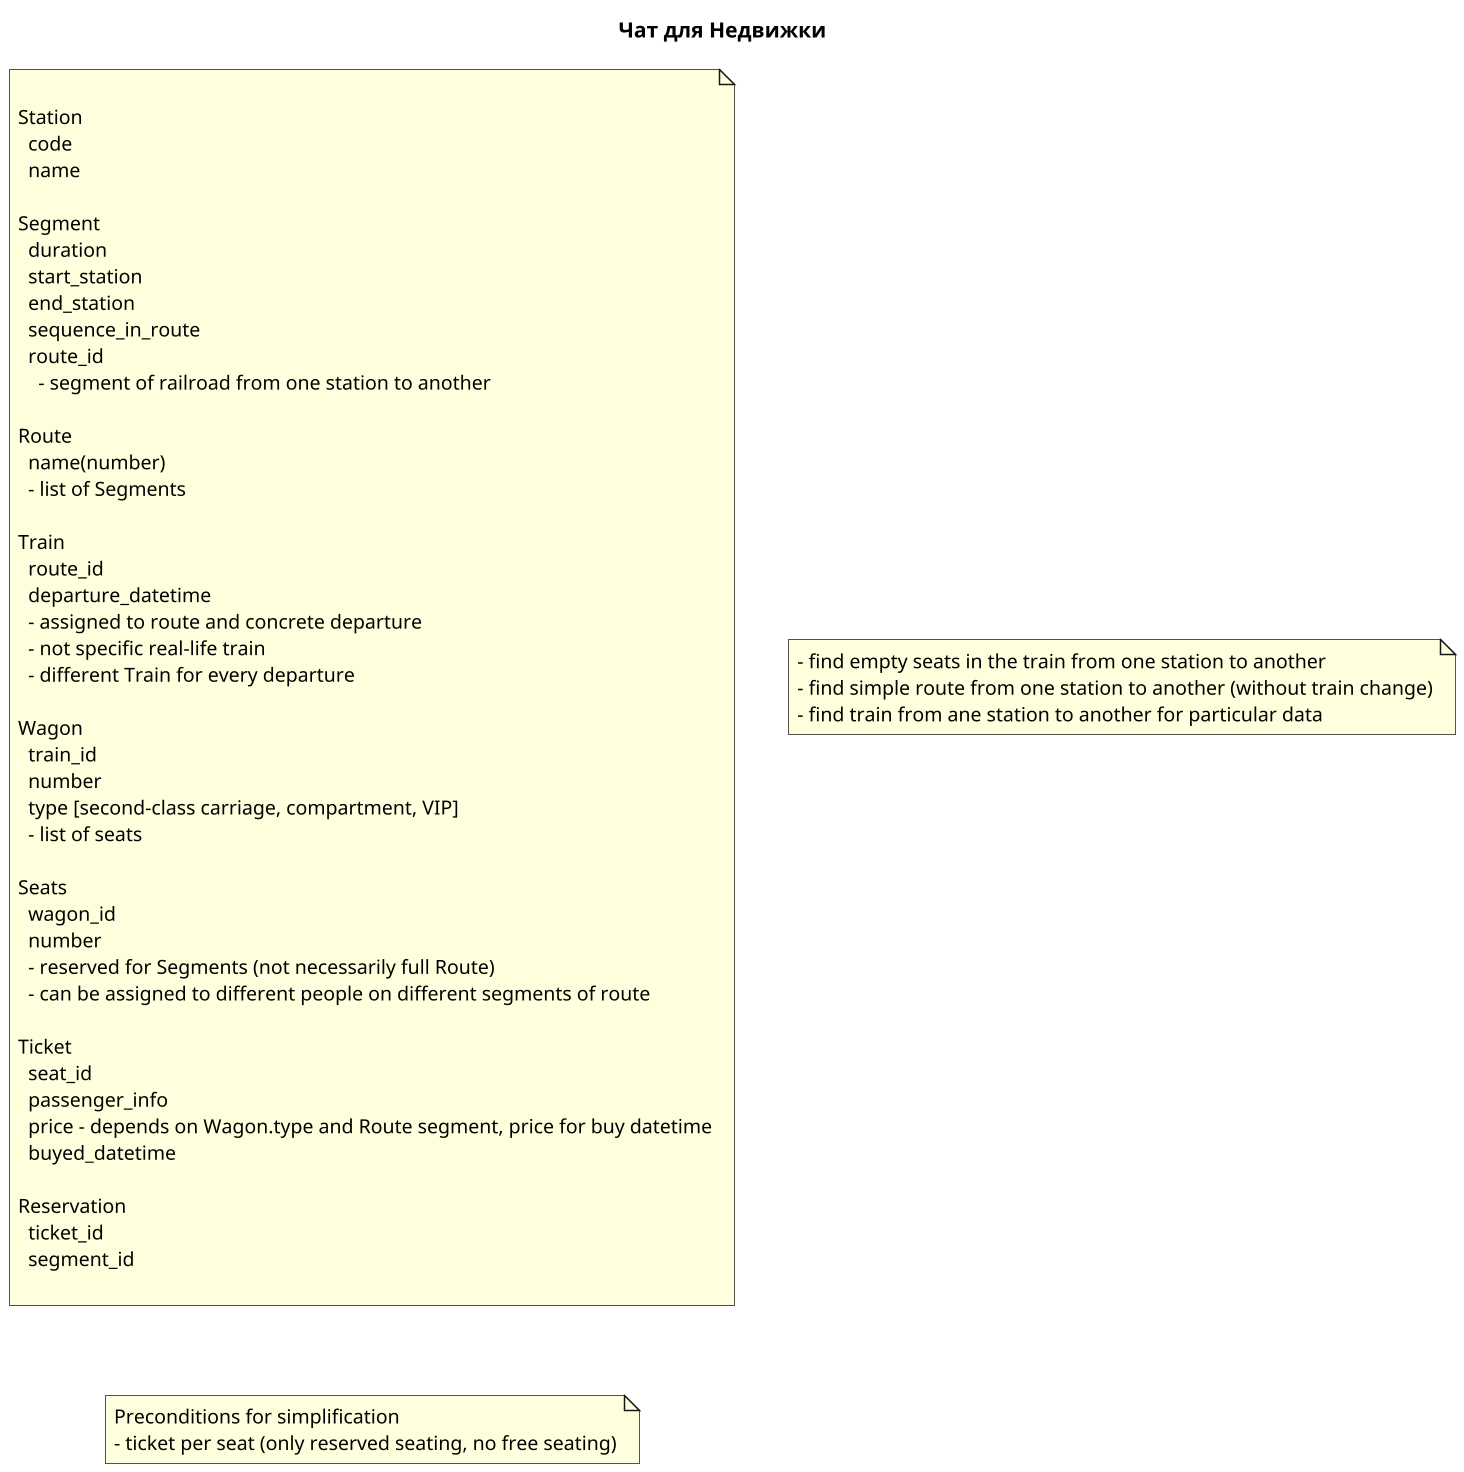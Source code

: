 @startuml
title Чат для Недвижки

scale 1.5


note as _descriptions

Station
  code
  name

Segment
  duration
  start_station
  end_station
  sequence_in_route
  route_id
    - segment of railroad from one station to another

Route
  name(number)
  - list of Segments

Train
  route_id
  departure_datetime
  - assigned to route and concrete departure
  - not specific real-life train
  - different Train for every departure

Wagon
  train_id
  number
  type [second-class carriage, compartment, VIP]
  - list of seats

Seats
  wagon_id
  number
  - reserved for Segments (not necessarily full Route)
  - can be assigned to different people on different segments of route

Ticket
  seat_id
  passenger_info
  price - depends on Wagon.type and Route segment, price for buy datetime
  buyed_datetime

Reservation
  ticket_id
  segment_id

end note

note as _usecases
- find empty seats in the train from one station to another
- find simple route from one station to another (without train change)
- find train from ane station to another for particular data
end note

note as _prconditions
Preconditions for simplification
- ticket per seat (only reserved seating, no free seating)
end note


@enduml
